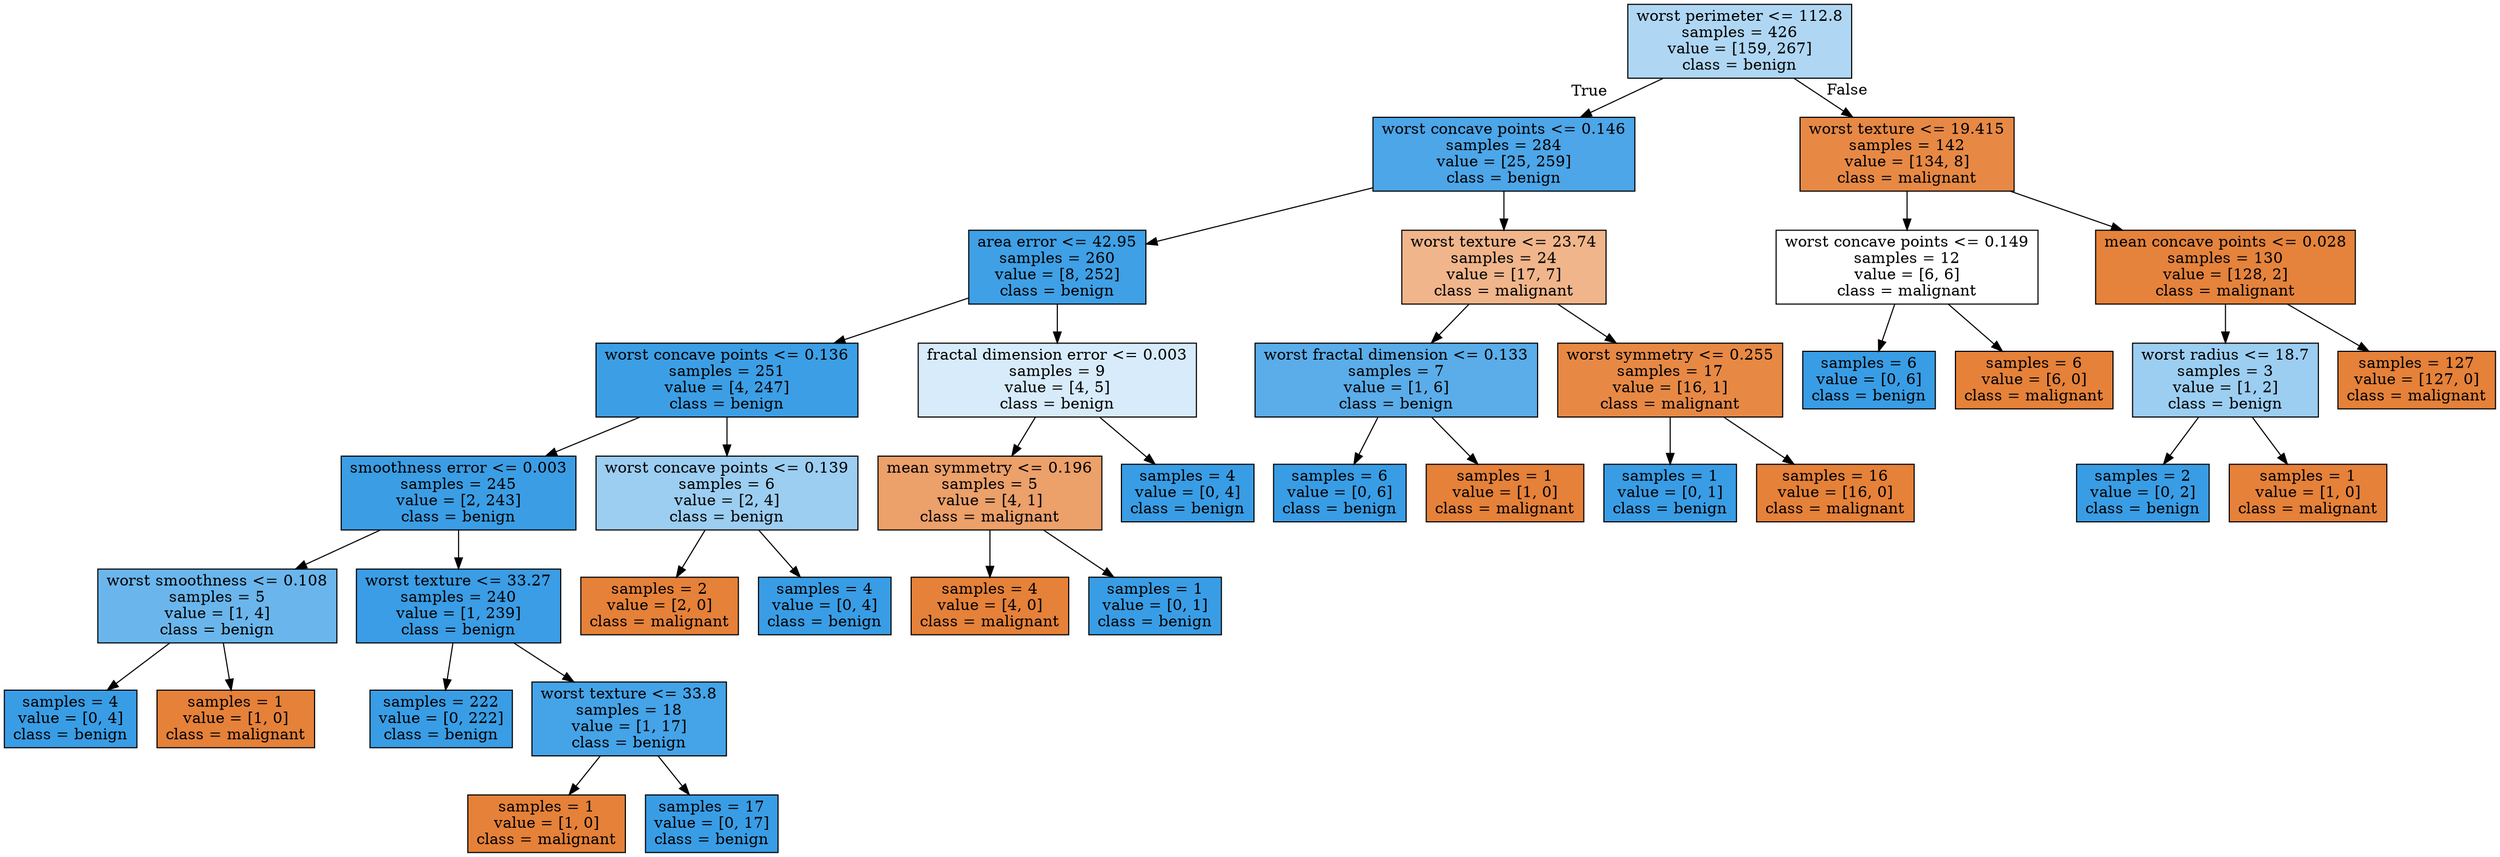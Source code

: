 digraph Tree {
node [shape=box, style="filled", color="black"] ;
0 [label="worst perimeter <= 112.8\nsamples = 426\nvalue = [159, 267]\nclass = benign", fillcolor="#afd7f4"] ;
1 [label="worst concave points <= 0.146\nsamples = 284\nvalue = [25, 259]\nclass = benign", fillcolor="#4ca6e8"] ;
0 -> 1 [labeldistance=2.5, labelangle=45, headlabel="True"] ;
2 [label="area error <= 42.95\nsamples = 260\nvalue = [8, 252]\nclass = benign", fillcolor="#3fa0e6"] ;
1 -> 2 ;
3 [label="worst concave points <= 0.136\nsamples = 251\nvalue = [4, 247]\nclass = benign", fillcolor="#3c9fe5"] ;
2 -> 3 ;
4 [label="smoothness error <= 0.003\nsamples = 245\nvalue = [2, 243]\nclass = benign", fillcolor="#3b9ee5"] ;
3 -> 4 ;
5 [label="worst smoothness <= 0.108\nsamples = 5\nvalue = [1, 4]\nclass = benign", fillcolor="#6ab6ec"] ;
4 -> 5 ;
6 [label="samples = 4\nvalue = [0, 4]\nclass = benign", fillcolor="#399de5"] ;
5 -> 6 ;
7 [label="samples = 1\nvalue = [1, 0]\nclass = malignant", fillcolor="#e58139"] ;
5 -> 7 ;
8 [label="worst texture <= 33.27\nsamples = 240\nvalue = [1, 239]\nclass = benign", fillcolor="#3a9de5"] ;
4 -> 8 ;
9 [label="samples = 222\nvalue = [0, 222]\nclass = benign", fillcolor="#399de5"] ;
8 -> 9 ;
10 [label="worst texture <= 33.8\nsamples = 18\nvalue = [1, 17]\nclass = benign", fillcolor="#45a3e7"] ;
8 -> 10 ;
11 [label="samples = 1\nvalue = [1, 0]\nclass = malignant", fillcolor="#e58139"] ;
10 -> 11 ;
12 [label="samples = 17\nvalue = [0, 17]\nclass = benign", fillcolor="#399de5"] ;
10 -> 12 ;
13 [label="worst concave points <= 0.139\nsamples = 6\nvalue = [2, 4]\nclass = benign", fillcolor="#9ccef2"] ;
3 -> 13 ;
14 [label="samples = 2\nvalue = [2, 0]\nclass = malignant", fillcolor="#e58139"] ;
13 -> 14 ;
15 [label="samples = 4\nvalue = [0, 4]\nclass = benign", fillcolor="#399de5"] ;
13 -> 15 ;
16 [label="fractal dimension error <= 0.003\nsamples = 9\nvalue = [4, 5]\nclass = benign", fillcolor="#d7ebfa"] ;
2 -> 16 ;
17 [label="mean symmetry <= 0.196\nsamples = 5\nvalue = [4, 1]\nclass = malignant", fillcolor="#eca06a"] ;
16 -> 17 ;
18 [label="samples = 4\nvalue = [4, 0]\nclass = malignant", fillcolor="#e58139"] ;
17 -> 18 ;
19 [label="samples = 1\nvalue = [0, 1]\nclass = benign", fillcolor="#399de5"] ;
17 -> 19 ;
20 [label="samples = 4\nvalue = [0, 4]\nclass = benign", fillcolor="#399de5"] ;
16 -> 20 ;
21 [label="worst texture <= 23.74\nsamples = 24\nvalue = [17, 7]\nclass = malignant", fillcolor="#f0b58b"] ;
1 -> 21 ;
22 [label="worst fractal dimension <= 0.133\nsamples = 7\nvalue = [1, 6]\nclass = benign", fillcolor="#5aade9"] ;
21 -> 22 ;
23 [label="samples = 6\nvalue = [0, 6]\nclass = benign", fillcolor="#399de5"] ;
22 -> 23 ;
24 [label="samples = 1\nvalue = [1, 0]\nclass = malignant", fillcolor="#e58139"] ;
22 -> 24 ;
25 [label="worst symmetry <= 0.255\nsamples = 17\nvalue = [16, 1]\nclass = malignant", fillcolor="#e78945"] ;
21 -> 25 ;
26 [label="samples = 1\nvalue = [0, 1]\nclass = benign", fillcolor="#399de5"] ;
25 -> 26 ;
27 [label="samples = 16\nvalue = [16, 0]\nclass = malignant", fillcolor="#e58139"] ;
25 -> 27 ;
28 [label="worst texture <= 19.415\nsamples = 142\nvalue = [134, 8]\nclass = malignant", fillcolor="#e78945"] ;
0 -> 28 [labeldistance=2.5, labelangle=-45, headlabel="False"] ;
29 [label="worst concave points <= 0.149\nsamples = 12\nvalue = [6, 6]\nclass = malignant", fillcolor="#ffffff"] ;
28 -> 29 ;
30 [label="samples = 6\nvalue = [0, 6]\nclass = benign", fillcolor="#399de5"] ;
29 -> 30 ;
31 [label="samples = 6\nvalue = [6, 0]\nclass = malignant", fillcolor="#e58139"] ;
29 -> 31 ;
32 [label="mean concave points <= 0.028\nsamples = 130\nvalue = [128, 2]\nclass = malignant", fillcolor="#e5833c"] ;
28 -> 32 ;
33 [label="worst radius <= 18.7\nsamples = 3\nvalue = [1, 2]\nclass = benign", fillcolor="#9ccef2"] ;
32 -> 33 ;
34 [label="samples = 2\nvalue = [0, 2]\nclass = benign", fillcolor="#399de5"] ;
33 -> 34 ;
35 [label="samples = 1\nvalue = [1, 0]\nclass = malignant", fillcolor="#e58139"] ;
33 -> 35 ;
36 [label="samples = 127\nvalue = [127, 0]\nclass = malignant", fillcolor="#e58139"] ;
32 -> 36 ;
}